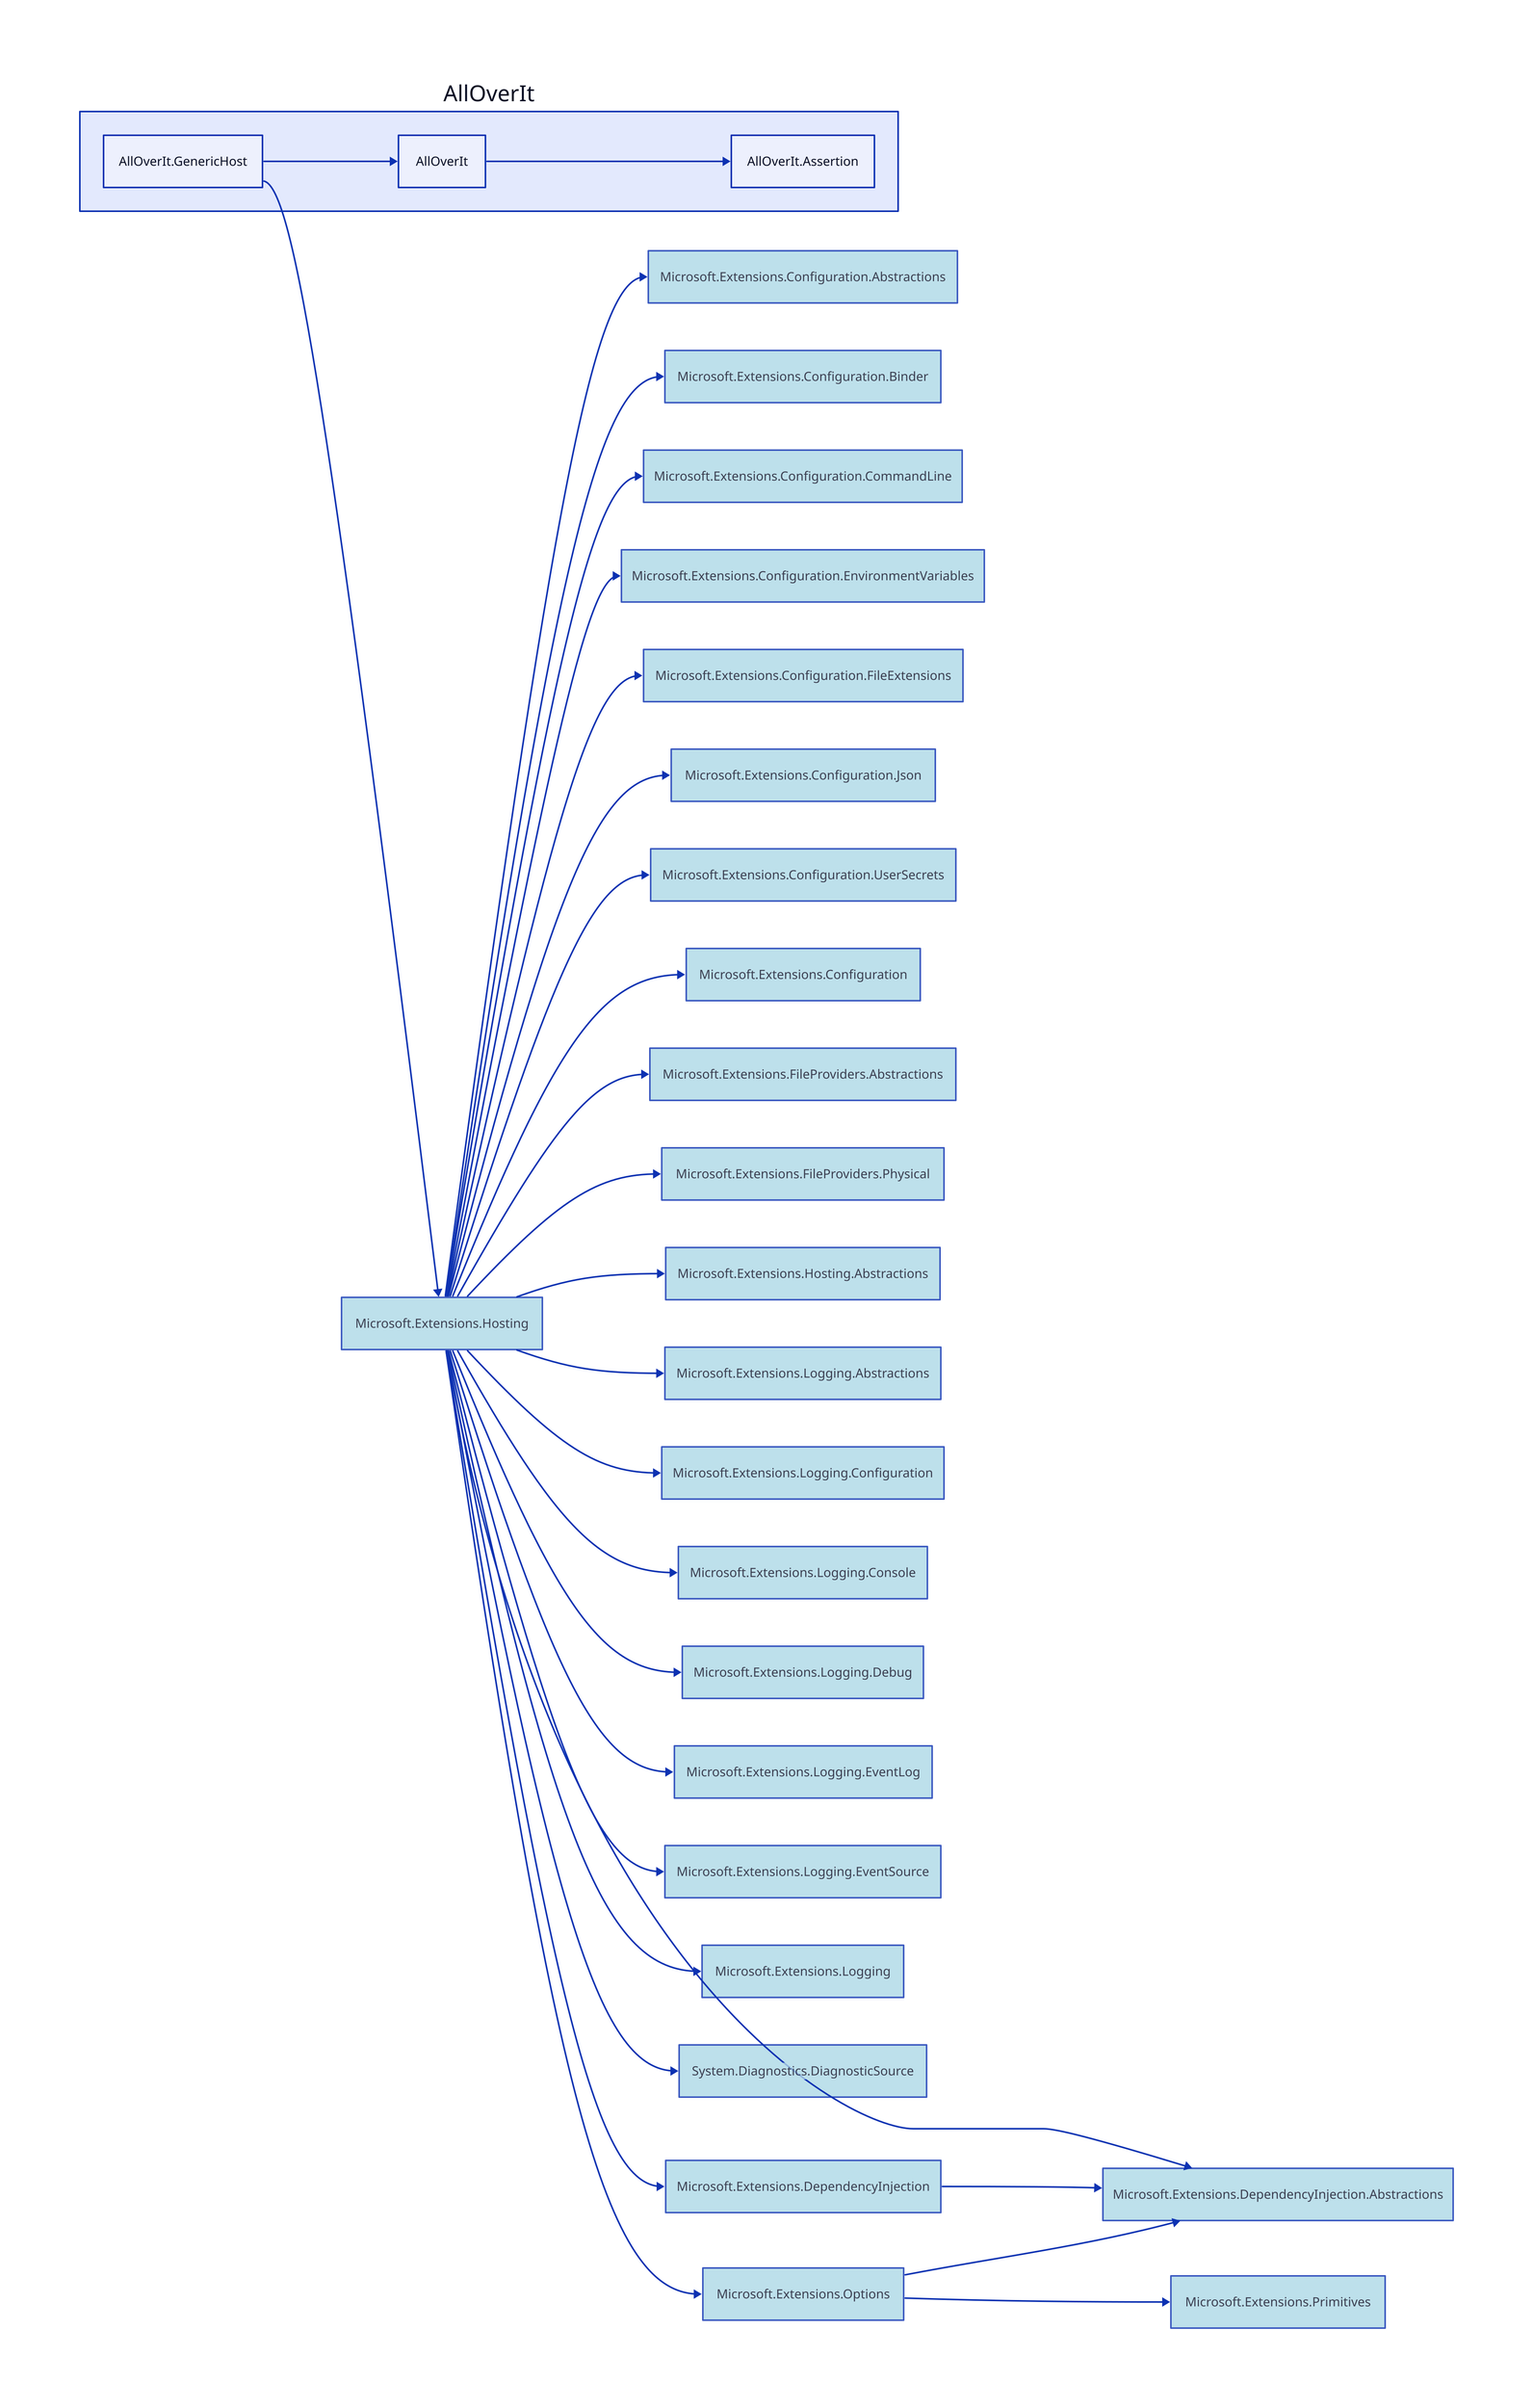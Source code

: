 direction: right

aoi: AllOverIt
aoi.alloverit-generichost: AllOverIt.GenericHost
aoi.alloverit: AllOverIt
aoi.alloverit-assertion: AllOverIt.Assertion
microsoft-extensions-hosting: Microsoft.Extensions.Hosting
microsoft-extensions-hosting.style.fill: lightblue
microsoft-extensions-hosting.style.opacity: 0.8
microsoft-extensions-configuration-abstractions: Microsoft.Extensions.Configuration.Abstractions
microsoft-extensions-configuration-abstractions.style.fill: lightblue
microsoft-extensions-configuration-abstractions.style.opacity: 0.8
microsoft-extensions-configuration-binder: Microsoft.Extensions.Configuration.Binder
microsoft-extensions-configuration-binder.style.fill: lightblue
microsoft-extensions-configuration-binder.style.opacity: 0.8
microsoft-extensions-configuration-commandline: Microsoft.Extensions.Configuration.CommandLine
microsoft-extensions-configuration-commandline.style.fill: lightblue
microsoft-extensions-configuration-commandline.style.opacity: 0.8
microsoft-extensions-configuration-environmentvariables: Microsoft.Extensions.Configuration.EnvironmentVariables
microsoft-extensions-configuration-environmentvariables.style.fill: lightblue
microsoft-extensions-configuration-environmentvariables.style.opacity: 0.8
microsoft-extensions-configuration-fileextensions: Microsoft.Extensions.Configuration.FileExtensions
microsoft-extensions-configuration-fileextensions.style.fill: lightblue
microsoft-extensions-configuration-fileextensions.style.opacity: 0.8
microsoft-extensions-configuration-json: Microsoft.Extensions.Configuration.Json
microsoft-extensions-configuration-json.style.fill: lightblue
microsoft-extensions-configuration-json.style.opacity: 0.8
microsoft-extensions-configuration-usersecrets: Microsoft.Extensions.Configuration.UserSecrets
microsoft-extensions-configuration-usersecrets.style.fill: lightblue
microsoft-extensions-configuration-usersecrets.style.opacity: 0.8
microsoft-extensions-configuration: Microsoft.Extensions.Configuration
microsoft-extensions-configuration.style.fill: lightblue
microsoft-extensions-configuration.style.opacity: 0.8
microsoft-extensions-dependencyinjection-abstractions: Microsoft.Extensions.DependencyInjection.Abstractions
microsoft-extensions-dependencyinjection-abstractions.style.fill: lightblue
microsoft-extensions-dependencyinjection-abstractions.style.opacity: 0.8
microsoft-extensions-dependencyinjection: Microsoft.Extensions.DependencyInjection
microsoft-extensions-dependencyinjection.style.fill: lightblue
microsoft-extensions-dependencyinjection.style.opacity: 0.8
microsoft-extensions-fileproviders-abstractions: Microsoft.Extensions.FileProviders.Abstractions
microsoft-extensions-fileproviders-abstractions.style.fill: lightblue
microsoft-extensions-fileproviders-abstractions.style.opacity: 0.8
microsoft-extensions-fileproviders-physical: Microsoft.Extensions.FileProviders.Physical
microsoft-extensions-fileproviders-physical.style.fill: lightblue
microsoft-extensions-fileproviders-physical.style.opacity: 0.8
microsoft-extensions-hosting-abstractions: Microsoft.Extensions.Hosting.Abstractions
microsoft-extensions-hosting-abstractions.style.fill: lightblue
microsoft-extensions-hosting-abstractions.style.opacity: 0.8
microsoft-extensions-logging-abstractions: Microsoft.Extensions.Logging.Abstractions
microsoft-extensions-logging-abstractions.style.fill: lightblue
microsoft-extensions-logging-abstractions.style.opacity: 0.8
microsoft-extensions-logging-configuration: Microsoft.Extensions.Logging.Configuration
microsoft-extensions-logging-configuration.style.fill: lightblue
microsoft-extensions-logging-configuration.style.opacity: 0.8
microsoft-extensions-logging-console: Microsoft.Extensions.Logging.Console
microsoft-extensions-logging-console.style.fill: lightblue
microsoft-extensions-logging-console.style.opacity: 0.8
microsoft-extensions-logging-debug: Microsoft.Extensions.Logging.Debug
microsoft-extensions-logging-debug.style.fill: lightblue
microsoft-extensions-logging-debug.style.opacity: 0.8
microsoft-extensions-logging-eventlog: Microsoft.Extensions.Logging.EventLog
microsoft-extensions-logging-eventlog.style.fill: lightblue
microsoft-extensions-logging-eventlog.style.opacity: 0.8
microsoft-extensions-logging-eventsource: Microsoft.Extensions.Logging.EventSource
microsoft-extensions-logging-eventsource.style.fill: lightblue
microsoft-extensions-logging-eventsource.style.opacity: 0.8
microsoft-extensions-logging: Microsoft.Extensions.Logging
microsoft-extensions-logging.style.fill: lightblue
microsoft-extensions-logging.style.opacity: 0.8
microsoft-extensions-options: Microsoft.Extensions.Options
microsoft-extensions-options.style.fill: lightblue
microsoft-extensions-options.style.opacity: 0.8
microsoft-extensions-primitives: Microsoft.Extensions.Primitives
microsoft-extensions-primitives.style.fill: lightblue
microsoft-extensions-primitives.style.opacity: 0.8
system-diagnostics-diagnosticsource: System.Diagnostics.DiagnosticSource
system-diagnostics-diagnosticsource.style.fill: lightblue
system-diagnostics-diagnosticsource.style.opacity: 0.8

aoi.alloverit <- aoi.alloverit-generichost
aoi.alloverit-assertion <- aoi.alloverit
microsoft-extensions-hosting <- aoi.alloverit-generichost
microsoft-extensions-configuration-abstractions <- microsoft-extensions-hosting
microsoft-extensions-configuration-binder <- microsoft-extensions-hosting
microsoft-extensions-configuration-commandline <- microsoft-extensions-hosting
microsoft-extensions-configuration-environmentvariables <- microsoft-extensions-hosting
microsoft-extensions-configuration-fileextensions <- microsoft-extensions-hosting
microsoft-extensions-configuration-json <- microsoft-extensions-hosting
microsoft-extensions-configuration-usersecrets <- microsoft-extensions-hosting
microsoft-extensions-configuration <- microsoft-extensions-hosting
microsoft-extensions-dependencyinjection-abstractions <- microsoft-extensions-hosting
microsoft-extensions-dependencyinjection <- microsoft-extensions-hosting
microsoft-extensions-dependencyinjection-abstractions <- microsoft-extensions-dependencyinjection
microsoft-extensions-fileproviders-abstractions <- microsoft-extensions-hosting
microsoft-extensions-fileproviders-physical <- microsoft-extensions-hosting
microsoft-extensions-hosting-abstractions <- microsoft-extensions-hosting
microsoft-extensions-logging-abstractions <- microsoft-extensions-hosting
microsoft-extensions-logging-configuration <- microsoft-extensions-hosting
microsoft-extensions-logging-console <- microsoft-extensions-hosting
microsoft-extensions-logging-debug <- microsoft-extensions-hosting
microsoft-extensions-logging-eventlog <- microsoft-extensions-hosting
microsoft-extensions-logging-eventsource <- microsoft-extensions-hosting
microsoft-extensions-logging <- microsoft-extensions-hosting
microsoft-extensions-options <- microsoft-extensions-hosting
microsoft-extensions-dependencyinjection-abstractions <- microsoft-extensions-options
microsoft-extensions-primitives <- microsoft-extensions-options
system-diagnostics-diagnosticsource <- microsoft-extensions-hosting

